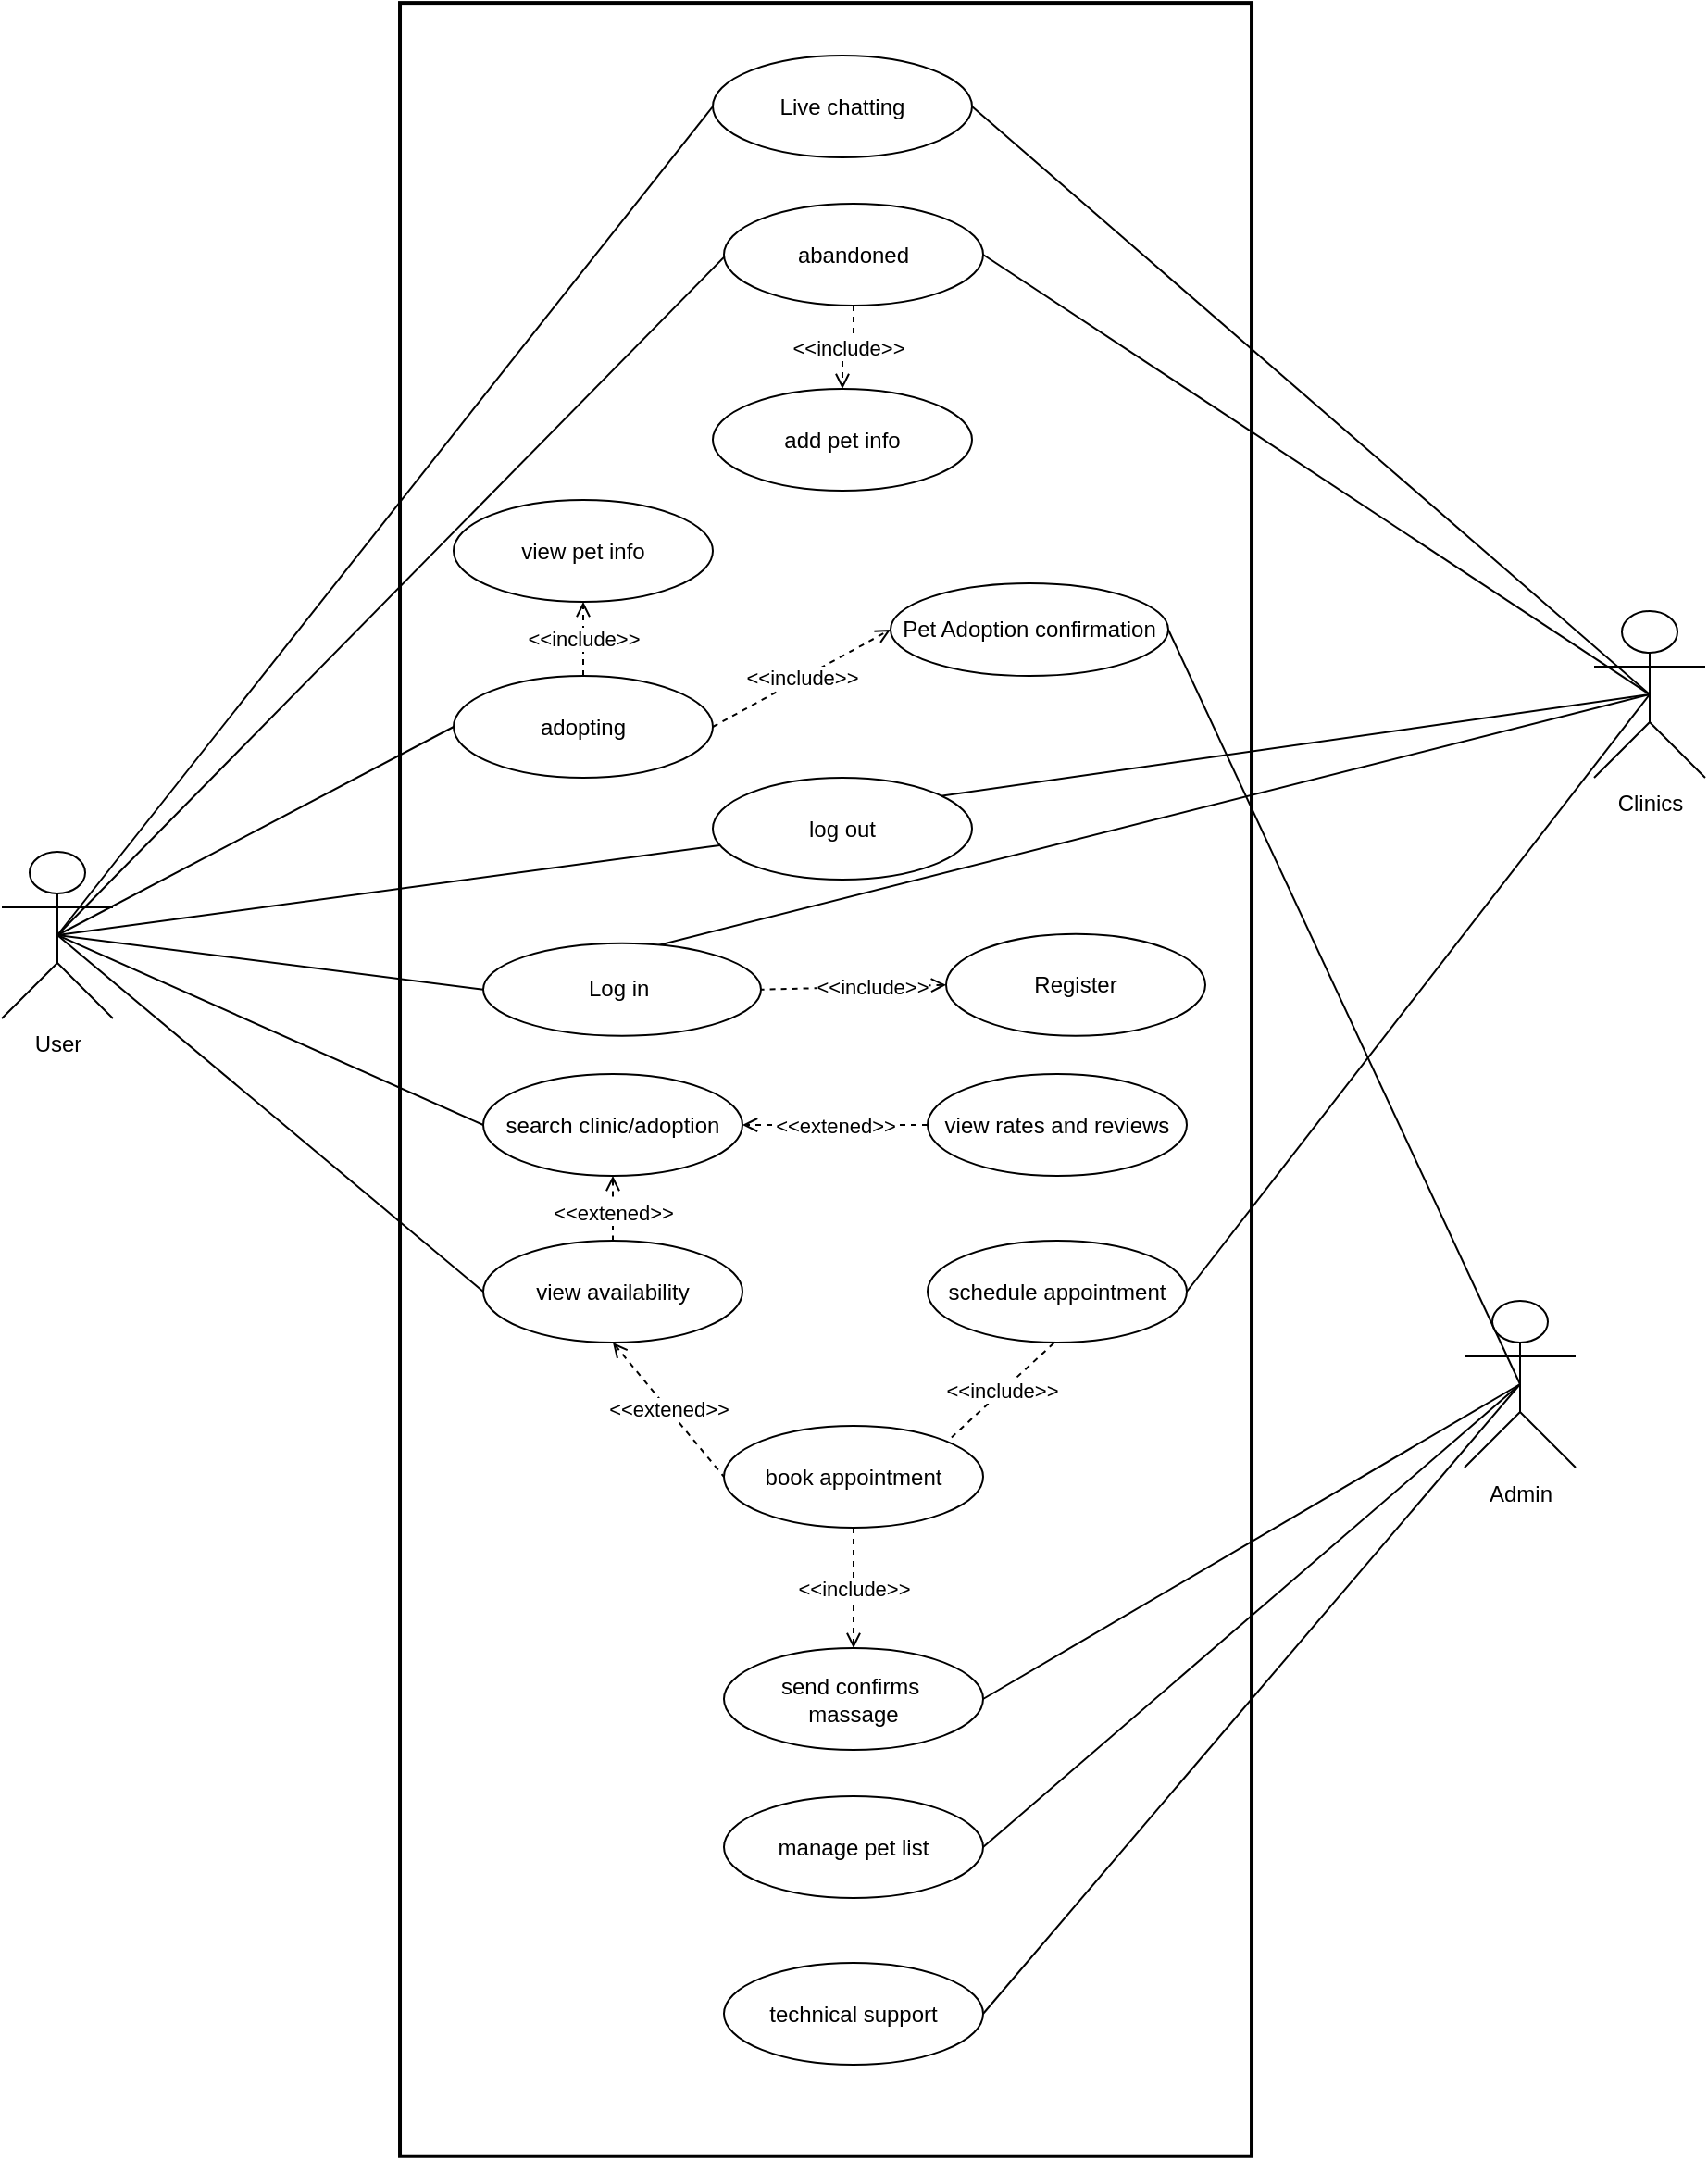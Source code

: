 <mxfile version="24.8.3">
  <diagram name="Page-1" id="qW2CGXD6ZPihr70Xx7oz">
    <mxGraphModel dx="925" dy="535" grid="1" gridSize="10" guides="1" tooltips="1" connect="1" arrows="1" fold="1" page="1" pageScale="1" pageWidth="827" pageHeight="1169" math="0" shadow="0">
      <root>
        <mxCell id="0" />
        <mxCell id="1" parent="0" />
        <mxCell id="v-Zwyl4iBoN8FRhOQfQJ-6" value="&lt;span style=&quot;color: rgba(0, 0, 0, 0); font-family: monospace; font-size: 0px; text-align: start; text-wrap-mode: nowrap;&quot;&gt;%3CmxGraphModel%3E%3Croot%3E%3CmxCell%20id%3D%220%22%2F%3E%3CmxCell%20id%3D%221%22%20parent%3D%220%22%2F%3E%3CmxCell%20id%3D%222%22%20value%3D%22schedule%20appointment%22%20style%3D%22ellipse%3BwhiteSpace%3Dwrap%3Bhtml%3D1%3B%22%20vertex%3D%221%22%20parent%3D%221%22%3E%3CmxGeometry%20x%3D%22344%22%20y%3D%221090%22%20width%3D%22140%22%20height%3D%2255%22%20as%3D%22geometry%22%2F%3E%3C%2FmxCell%3E%3C%2Froot%3E%3C%2FmxGraphModel%3E&lt;/span&gt;" style="rounded=0;whiteSpace=wrap;html=1;rotation=90;fillColor=none;strokeWidth=2;movable=0;resizable=0;rotatable=0;deletable=0;editable=0;locked=1;connectable=0;" parent="1" vertex="1">
          <mxGeometry x="-106.4" y="542.96" width="1162.82" height="460" as="geometry" />
        </mxCell>
        <mxCell id="v-Zwyl4iBoN8FRhOQfQJ-1" style="rounded=0;orthogonalLoop=1;jettySize=auto;html=1;exitX=0.5;exitY=0.5;exitDx=0;exitDy=0;exitPerimeter=0;entryX=0;entryY=0.5;entryDx=0;entryDy=0;endArrow=none;endFill=0;" parent="1" source="cfiLcG1i9u_BO0W4fc_z-5" target="cfiLcG1i9u_BO0W4fc_z-13" edge="1">
          <mxGeometry relative="1" as="geometry" />
        </mxCell>
        <mxCell id="v-Zwyl4iBoN8FRhOQfQJ-11" style="rounded=0;orthogonalLoop=1;jettySize=auto;html=1;exitX=0.5;exitY=0.5;exitDx=0;exitDy=0;exitPerimeter=0;entryX=0;entryY=0.5;entryDx=0;entryDy=0;endArrow=none;endFill=0;" parent="1" source="cfiLcG1i9u_BO0W4fc_z-5" target="v-Zwyl4iBoN8FRhOQfQJ-8" edge="1">
          <mxGeometry relative="1" as="geometry" />
        </mxCell>
        <mxCell id="v-Zwyl4iBoN8FRhOQfQJ-27" value="&amp;lt;&amp;lt;extened&amp;gt;&amp;gt;" style="rounded=0;orthogonalLoop=1;jettySize=auto;html=1;entryX=0;entryY=0.5;entryDx=0;entryDy=0;endArrow=none;endFill=0;strokeColor=default;dashed=1;startArrow=open;startFill=0;exitX=0.5;exitY=1;exitDx=0;exitDy=0;" parent="1" source="v-Zwyl4iBoN8FRhOQfQJ-9" target="v-Zwyl4iBoN8FRhOQfQJ-14" edge="1">
          <mxGeometry relative="1" as="geometry">
            <mxPoint x="384" y="923" as="sourcePoint" />
          </mxGeometry>
        </mxCell>
        <mxCell id="v-Zwyl4iBoN8FRhOQfQJ-35" style="rounded=0;orthogonalLoop=1;jettySize=auto;html=1;exitX=0.5;exitY=0.5;exitDx=0;exitDy=0;exitPerimeter=0;entryX=0;entryY=0;entryDx=0;entryDy=0;endArrow=none;endFill=0;" parent="1" source="cfiLcG1i9u_BO0W4fc_z-5" target="v-Zwyl4iBoN8FRhOQfQJ-34" edge="1">
          <mxGeometry relative="1" as="geometry" />
        </mxCell>
        <mxCell id="v-Zwyl4iBoN8FRhOQfQJ-37" style="rounded=0;orthogonalLoop=1;jettySize=auto;html=1;exitX=0.5;exitY=0.5;exitDx=0;exitDy=0;exitPerimeter=0;entryX=0;entryY=0.5;entryDx=0;entryDy=0;endArrow=none;endFill=0;" parent="1" source="cfiLcG1i9u_BO0W4fc_z-5" target="v-Zwyl4iBoN8FRhOQfQJ-33" edge="1">
          <mxGeometry relative="1" as="geometry" />
        </mxCell>
        <mxCell id="v-Zwyl4iBoN8FRhOQfQJ-62" style="rounded=0;orthogonalLoop=1;jettySize=auto;html=1;exitX=0.5;exitY=0.5;exitDx=0;exitDy=0;exitPerimeter=0;endArrow=none;endFill=0;" parent="1" source="cfiLcG1i9u_BO0W4fc_z-5" target="v-Zwyl4iBoN8FRhOQfQJ-60" edge="1">
          <mxGeometry relative="1" as="geometry" />
        </mxCell>
        <mxCell id="cfiLcG1i9u_BO0W4fc_z-5" value="User" style="shape=umlActor;verticalLabelPosition=bottom;verticalAlign=top;html=1;outlineConnect=0;" parent="1" vertex="1">
          <mxGeometry x="30" y="650" width="60" height="90" as="geometry" />
        </mxCell>
        <mxCell id="v-Zwyl4iBoN8FRhOQfQJ-3" style="rounded=0;orthogonalLoop=1;jettySize=auto;html=1;exitX=0.5;exitY=0.5;exitDx=0;exitDy=0;exitPerimeter=0;entryX=0;entryY=0.5;entryDx=0;entryDy=0;endArrow=none;endFill=0;" parent="1" source="cfiLcG1i9u_BO0W4fc_z-11" target="cfiLcG1i9u_BO0W4fc_z-13" edge="1">
          <mxGeometry relative="1" as="geometry" />
        </mxCell>
        <mxCell id="v-Zwyl4iBoN8FRhOQfQJ-25" style="rounded=0;orthogonalLoop=1;jettySize=auto;html=1;exitX=0.5;exitY=0.5;exitDx=0;exitDy=0;exitPerimeter=0;entryX=1;entryY=0.5;entryDx=0;entryDy=0;endArrow=none;endFill=0;" parent="1" source="cfiLcG1i9u_BO0W4fc_z-11" target="v-Zwyl4iBoN8FRhOQfQJ-15" edge="1">
          <mxGeometry relative="1" as="geometry" />
        </mxCell>
        <mxCell id="v-Zwyl4iBoN8FRhOQfQJ-36" style="rounded=0;orthogonalLoop=1;jettySize=auto;html=1;exitX=0.5;exitY=0.5;exitDx=0;exitDy=0;exitPerimeter=0;entryX=1;entryY=0.5;entryDx=0;entryDy=0;endArrow=none;endFill=0;" parent="1" source="cfiLcG1i9u_BO0W4fc_z-11" target="v-Zwyl4iBoN8FRhOQfQJ-34" edge="1">
          <mxGeometry relative="1" as="geometry" />
        </mxCell>
        <mxCell id="v-Zwyl4iBoN8FRhOQfQJ-63" style="rounded=0;orthogonalLoop=1;jettySize=auto;html=1;exitX=0.5;exitY=0.5;exitDx=0;exitDy=0;exitPerimeter=0;entryX=0;entryY=0.5;entryDx=0;entryDy=0;endArrow=none;endFill=0;" parent="1" source="cfiLcG1i9u_BO0W4fc_z-11" target="v-Zwyl4iBoN8FRhOQfQJ-60" edge="1">
          <mxGeometry relative="1" as="geometry" />
        </mxCell>
        <mxCell id="cfiLcG1i9u_BO0W4fc_z-11" value="Clinics" style="shape=umlActor;verticalLabelPosition=bottom;verticalAlign=top;html=1;outlineConnect=0;" parent="1" vertex="1">
          <mxGeometry x="890" y="520" width="60" height="90" as="geometry" />
        </mxCell>
        <mxCell id="v-Zwyl4iBoN8FRhOQfQJ-31" style="rounded=0;orthogonalLoop=1;jettySize=auto;html=1;exitX=0.5;exitY=0.5;exitDx=0;exitDy=0;exitPerimeter=0;entryX=1;entryY=0.5;entryDx=0;entryDy=0;endArrow=none;endFill=0;" parent="1" source="cfiLcG1i9u_BO0W4fc_z-12" target="v-Zwyl4iBoN8FRhOQfQJ-30" edge="1">
          <mxGeometry relative="1" as="geometry" />
        </mxCell>
        <mxCell id="v-Zwyl4iBoN8FRhOQfQJ-39" style="rounded=0;orthogonalLoop=1;jettySize=auto;html=1;exitX=0.5;exitY=0.5;exitDx=0;exitDy=0;exitPerimeter=0;entryX=1;entryY=0.5;entryDx=0;entryDy=0;endArrow=none;endFill=0;" parent="1" source="cfiLcG1i9u_BO0W4fc_z-12" target="v-Zwyl4iBoN8FRhOQfQJ-38" edge="1">
          <mxGeometry relative="1" as="geometry" />
        </mxCell>
        <mxCell id="v-Zwyl4iBoN8FRhOQfQJ-67" style="rounded=0;orthogonalLoop=1;jettySize=auto;html=1;exitX=0.5;exitY=0.5;exitDx=0;exitDy=0;exitPerimeter=0;entryX=1;entryY=0.5;entryDx=0;entryDy=0;endArrow=none;endFill=0;" parent="1" source="cfiLcG1i9u_BO0W4fc_z-12" target="v-Zwyl4iBoN8FRhOQfQJ-66" edge="1">
          <mxGeometry relative="1" as="geometry" />
        </mxCell>
        <mxCell id="cfiLcG1i9u_BO0W4fc_z-12" value="Admin" style="shape=umlActor;verticalLabelPosition=bottom;verticalAlign=top;html=1;outlineConnect=0;" parent="1" vertex="1">
          <mxGeometry x="820" y="892.5" width="60" height="90" as="geometry" />
        </mxCell>
        <mxCell id="cfiLcG1i9u_BO0W4fc_z-13" value="Log in&amp;nbsp;" style="ellipse;whiteSpace=wrap;html=1;" parent="1" vertex="1">
          <mxGeometry x="290" y="699.38" width="150" height="50" as="geometry" />
        </mxCell>
        <mxCell id="cfiLcG1i9u_BO0W4fc_z-18" style="rounded=0;orthogonalLoop=1;jettySize=auto;html=1;exitX=0;exitY=0;exitDx=0;exitDy=0;entryX=1;entryY=1;entryDx=0;entryDy=0;strokeColor=none;dashed=1;" parent="1" source="cfiLcG1i9u_BO0W4fc_z-14" target="cfiLcG1i9u_BO0W4fc_z-13" edge="1">
          <mxGeometry relative="1" as="geometry" />
        </mxCell>
        <mxCell id="cfiLcG1i9u_BO0W4fc_z-20" value="&amp;lt;&amp;lt;include&amp;gt;&amp;gt;" style="rounded=0;orthogonalLoop=1;jettySize=auto;html=1;exitX=0;exitY=0.5;exitDx=0;exitDy=0;dashed=1;endArrow=none;endFill=0;entryX=1;entryY=0.5;entryDx=0;entryDy=0;align=center;startArrow=open;startFill=0;" parent="1" source="cfiLcG1i9u_BO0W4fc_z-14" target="cfiLcG1i9u_BO0W4fc_z-13" edge="1">
          <mxGeometry x="-0.2" relative="1" as="geometry">
            <mxPoint x="495" y="650" as="targetPoint" />
            <mxPoint as="offset" />
          </mxGeometry>
        </mxCell>
        <mxCell id="cfiLcG1i9u_BO0W4fc_z-14" value="Register" style="ellipse;whiteSpace=wrap;html=1;" parent="1" vertex="1">
          <mxGeometry x="540" y="694.38" width="140" height="55" as="geometry" />
        </mxCell>
        <mxCell id="v-Zwyl4iBoN8FRhOQfQJ-10" value="&amp;lt;&amp;lt;extened&amp;gt;&amp;gt;" style="rounded=0;orthogonalLoop=1;jettySize=auto;html=1;exitX=0.5;exitY=1;exitDx=0;exitDy=0;dashed=1;endArrow=none;endFill=0;startArrow=open;startFill=0;" parent="1" source="v-Zwyl4iBoN8FRhOQfQJ-8" target="v-Zwyl4iBoN8FRhOQfQJ-9" edge="1">
          <mxGeometry x="0.111" relative="1" as="geometry">
            <mxPoint as="offset" />
          </mxGeometry>
        </mxCell>
        <mxCell id="v-Zwyl4iBoN8FRhOQfQJ-8" value="search clinic/adoption" style="ellipse;whiteSpace=wrap;html=1;" parent="1" vertex="1">
          <mxGeometry x="290" y="770" width="140" height="55" as="geometry" />
        </mxCell>
        <mxCell id="v-Zwyl4iBoN8FRhOQfQJ-13" value="&amp;lt;&amp;lt;extened&amp;gt;&amp;gt;" style="rounded=0;orthogonalLoop=1;jettySize=auto;html=1;entryX=1;entryY=0.5;entryDx=0;entryDy=0;dashed=1;endArrow=open;endFill=0;exitX=0;exitY=0.5;exitDx=0;exitDy=0;" parent="1" source="v-Zwyl4iBoN8FRhOQfQJ-12" target="v-Zwyl4iBoN8FRhOQfQJ-8" edge="1">
          <mxGeometry relative="1" as="geometry">
            <mxPoint x="500" y="880" as="sourcePoint" />
          </mxGeometry>
        </mxCell>
        <mxCell id="v-Zwyl4iBoN8FRhOQfQJ-12" value="view rates and reviews" style="ellipse;whiteSpace=wrap;html=1;" parent="1" vertex="1">
          <mxGeometry x="530" y="770" width="140" height="55" as="geometry" />
        </mxCell>
        <mxCell id="v-Zwyl4iBoN8FRhOQfQJ-16" value="&amp;lt;&amp;lt;include&amp;gt;&amp;gt;" style="rounded=0;orthogonalLoop=1;jettySize=auto;html=1;exitX=0.5;exitY=1;exitDx=0;exitDy=0;entryX=1;entryY=0;entryDx=0;entryDy=0;dashed=1;endArrow=open;endFill=0;" parent="1" source="v-Zwyl4iBoN8FRhOQfQJ-14" target="v-Zwyl4iBoN8FRhOQfQJ-15" edge="1">
          <mxGeometry relative="1" as="geometry">
            <Array as="points" />
          </mxGeometry>
        </mxCell>
        <mxCell id="v-Zwyl4iBoN8FRhOQfQJ-32" value="&amp;lt;&amp;lt;include&amp;gt;&amp;gt;" style="rounded=0;orthogonalLoop=1;jettySize=auto;html=1;exitX=0.5;exitY=1;exitDx=0;exitDy=0;entryX=0.5;entryY=0;entryDx=0;entryDy=0;endArrow=open;endFill=0;dashed=1;" parent="1" source="v-Zwyl4iBoN8FRhOQfQJ-14" target="v-Zwyl4iBoN8FRhOQfQJ-30" edge="1">
          <mxGeometry relative="1" as="geometry">
            <Array as="points" />
          </mxGeometry>
        </mxCell>
        <mxCell id="v-Zwyl4iBoN8FRhOQfQJ-14" value="book appointment" style="ellipse;whiteSpace=wrap;html=1;" parent="1" vertex="1">
          <mxGeometry x="420" y="960" width="140" height="55" as="geometry" />
        </mxCell>
        <mxCell id="v-Zwyl4iBoN8FRhOQfQJ-15" value="schedule appointment" style="ellipse;whiteSpace=wrap;html=1;" parent="1" vertex="1">
          <mxGeometry x="530" y="860" width="140" height="55" as="geometry" />
        </mxCell>
        <mxCell id="v-Zwyl4iBoN8FRhOQfQJ-30" value="send confirms&amp;nbsp;&lt;div&gt;massage&lt;/div&gt;" style="ellipse;whiteSpace=wrap;html=1;" parent="1" vertex="1">
          <mxGeometry x="420" y="1080" width="140" height="55" as="geometry" />
        </mxCell>
        <mxCell id="v-Zwyl4iBoN8FRhOQfQJ-41" value="&amp;lt;&amp;lt;include&amp;gt;&amp;gt;" style="rounded=0;orthogonalLoop=1;jettySize=auto;html=1;exitX=1;exitY=0.5;exitDx=0;exitDy=0;entryX=0;entryY=0.5;entryDx=0;entryDy=0;endArrow=open;endFill=0;dashed=1;" parent="1" source="v-Zwyl4iBoN8FRhOQfQJ-33" target="v-Zwyl4iBoN8FRhOQfQJ-40" edge="1">
          <mxGeometry relative="1" as="geometry" />
        </mxCell>
        <mxCell id="v-Zwyl4iBoN8FRhOQfQJ-59" value="&amp;lt;&amp;lt;include&amp;gt;&amp;gt;" style="edgeStyle=orthogonalEdgeStyle;rounded=0;orthogonalLoop=1;jettySize=auto;html=1;exitX=0.5;exitY=0;exitDx=0;exitDy=0;entryX=0.5;entryY=1;entryDx=0;entryDy=0;endArrow=open;endFill=0;dashed=1;" parent="1" source="v-Zwyl4iBoN8FRhOQfQJ-33" target="v-Zwyl4iBoN8FRhOQfQJ-55" edge="1">
          <mxGeometry relative="1" as="geometry" />
        </mxCell>
        <mxCell id="v-Zwyl4iBoN8FRhOQfQJ-33" value="adopting" style="ellipse;whiteSpace=wrap;html=1;" parent="1" vertex="1">
          <mxGeometry x="274" y="555" width="140" height="55" as="geometry" />
        </mxCell>
        <mxCell id="v-Zwyl4iBoN8FRhOQfQJ-57" value="&amp;lt;&amp;lt;include&amp;gt;&amp;gt;" style="edgeStyle=orthogonalEdgeStyle;rounded=0;orthogonalLoop=1;jettySize=auto;html=1;exitX=0.5;exitY=1;exitDx=0;exitDy=0;entryX=0.5;entryY=0;entryDx=0;entryDy=0;dashed=1;endArrow=open;endFill=0;" parent="1" source="v-Zwyl4iBoN8FRhOQfQJ-34" target="v-Zwyl4iBoN8FRhOQfQJ-56" edge="1">
          <mxGeometry relative="1" as="geometry" />
        </mxCell>
        <mxCell id="v-Zwyl4iBoN8FRhOQfQJ-34" value="abandoned" style="ellipse;whiteSpace=wrap;html=1;" parent="1" vertex="1">
          <mxGeometry x="420" y="300" width="140" height="55" as="geometry" />
        </mxCell>
        <mxCell id="v-Zwyl4iBoN8FRhOQfQJ-38" value="manage pet list" style="ellipse;whiteSpace=wrap;html=1;" parent="1" vertex="1">
          <mxGeometry x="420" y="1160" width="140" height="55" as="geometry" />
        </mxCell>
        <mxCell id="v-Zwyl4iBoN8FRhOQfQJ-40" value="Pet Adoption confirmation" style="ellipse;whiteSpace=wrap;html=1;" parent="1" vertex="1">
          <mxGeometry x="510" y="505" width="150" height="50" as="geometry" />
        </mxCell>
        <mxCell id="v-Zwyl4iBoN8FRhOQfQJ-42" style="rounded=0;orthogonalLoop=1;jettySize=auto;html=1;exitX=1;exitY=0.5;exitDx=0;exitDy=0;entryX=0.5;entryY=0.5;entryDx=0;entryDy=0;entryPerimeter=0;endArrow=none;endFill=0;" parent="1" source="v-Zwyl4iBoN8FRhOQfQJ-40" target="cfiLcG1i9u_BO0W4fc_z-12" edge="1">
          <mxGeometry relative="1" as="geometry" />
        </mxCell>
        <mxCell id="v-Zwyl4iBoN8FRhOQfQJ-55" value="view pet info" style="ellipse;whiteSpace=wrap;html=1;" parent="1" vertex="1">
          <mxGeometry x="274" y="460" width="140" height="55" as="geometry" />
        </mxCell>
        <mxCell id="v-Zwyl4iBoN8FRhOQfQJ-56" value="add pet info" style="ellipse;whiteSpace=wrap;html=1;" parent="1" vertex="1">
          <mxGeometry x="414" y="400" width="140" height="55" as="geometry" />
        </mxCell>
        <mxCell id="v-Zwyl4iBoN8FRhOQfQJ-60" value="log out" style="ellipse;whiteSpace=wrap;html=1;" parent="1" vertex="1">
          <mxGeometry x="414" y="610" width="140" height="55" as="geometry" />
        </mxCell>
        <mxCell id="v-Zwyl4iBoN8FRhOQfQJ-64" value="" style="rounded=0;orthogonalLoop=1;jettySize=auto;html=1;exitX=0.5;exitY=0.5;exitDx=0;exitDy=0;exitPerimeter=0;entryX=0;entryY=0.5;entryDx=0;entryDy=0;endArrow=none;endFill=0;" parent="1" source="cfiLcG1i9u_BO0W4fc_z-5" target="v-Zwyl4iBoN8FRhOQfQJ-9" edge="1">
          <mxGeometry relative="1" as="geometry">
            <mxPoint x="60" y="695" as="sourcePoint" />
            <mxPoint x="400" y="1010" as="targetPoint" />
          </mxGeometry>
        </mxCell>
        <mxCell id="v-Zwyl4iBoN8FRhOQfQJ-9" value="view availability" style="ellipse;whiteSpace=wrap;html=1;" parent="1" vertex="1">
          <mxGeometry x="290" y="860" width="140" height="55" as="geometry" />
        </mxCell>
        <mxCell id="v-Zwyl4iBoN8FRhOQfQJ-66" value="technical support" style="ellipse;whiteSpace=wrap;html=1;" parent="1" vertex="1">
          <mxGeometry x="420" y="1250" width="140" height="55" as="geometry" />
        </mxCell>
        <mxCell id="EHvA5s-gVg5YrbANaGdA-2" value="Live chatting" style="ellipse;whiteSpace=wrap;html=1;" vertex="1" parent="1">
          <mxGeometry x="414" y="220" width="140" height="55" as="geometry" />
        </mxCell>
        <mxCell id="EHvA5s-gVg5YrbANaGdA-3" value="" style="endArrow=none;html=1;rounded=0;exitX=0.5;exitY=0.5;exitDx=0;exitDy=0;exitPerimeter=0;entryX=0;entryY=0.5;entryDx=0;entryDy=0;" edge="1" parent="1" source="cfiLcG1i9u_BO0W4fc_z-5" target="EHvA5s-gVg5YrbANaGdA-2">
          <mxGeometry width="50" height="50" relative="1" as="geometry">
            <mxPoint x="420" y="520" as="sourcePoint" />
            <mxPoint x="430" y="270" as="targetPoint" />
          </mxGeometry>
        </mxCell>
        <mxCell id="EHvA5s-gVg5YrbANaGdA-4" value="" style="endArrow=none;html=1;rounded=0;exitX=1;exitY=0.5;exitDx=0;exitDy=0;entryX=0.5;entryY=0.5;entryDx=0;entryDy=0;entryPerimeter=0;" edge="1" parent="1" source="EHvA5s-gVg5YrbANaGdA-2" target="cfiLcG1i9u_BO0W4fc_z-11">
          <mxGeometry width="50" height="50" relative="1" as="geometry">
            <mxPoint x="580" y="520" as="sourcePoint" />
            <mxPoint x="630" y="470" as="targetPoint" />
          </mxGeometry>
        </mxCell>
      </root>
    </mxGraphModel>
  </diagram>
</mxfile>
